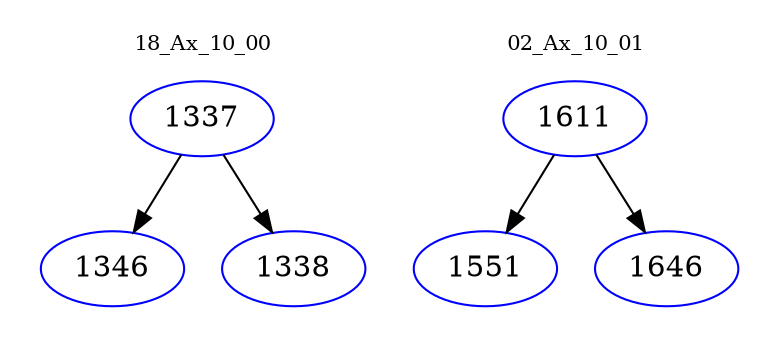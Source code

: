 digraph{
subgraph cluster_0 {
color = white
label = "18_Ax_10_00";
fontsize=10;
T0_1337 [label="1337", color="blue"]
T0_1337 -> T0_1346 [color="black"]
T0_1346 [label="1346", color="blue"]
T0_1337 -> T0_1338 [color="black"]
T0_1338 [label="1338", color="blue"]
}
subgraph cluster_1 {
color = white
label = "02_Ax_10_01";
fontsize=10;
T1_1611 [label="1611", color="blue"]
T1_1611 -> T1_1551 [color="black"]
T1_1551 [label="1551", color="blue"]
T1_1611 -> T1_1646 [color="black"]
T1_1646 [label="1646", color="blue"]
}
}
